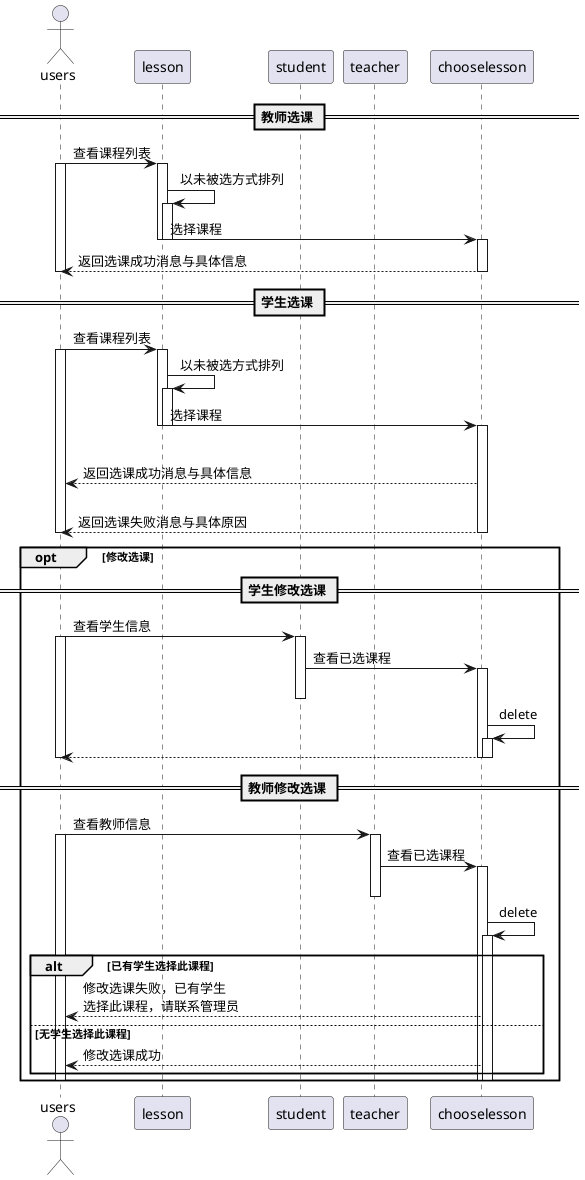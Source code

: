 @startuml
actor users
participant lesson
participant student
participant teacher
participant chooselesson
== 教师选课 ==
users -> lesson:查看课程列表
activate lesson
activate users
lesson ->lesson:以未被选方式排列
activate lesson
lesson ->chooselesson:选择课程
deactivate lesson
deactivate lesson
activate chooselesson
chooselesson --> users:返回选课成功消息与具体信息
deactivate chooselesson
deactivate users
== 学生选课 ==
users -> lesson:查看课程列表
activate lesson
activate users
lesson ->lesson:以未被选方式排列
activate lesson
lesson ->chooselesson:选择课程
deactivate lesson
deactivate lesson
alt 该课程已先有教师选中
    activate chooselesson
    chooselesson --> users:返回选课成功消息与具体信息
else 该课程没有教师教授
    chooselesson --> users:返回选课失败消息与具体原因
    deactivate chooselesson
    deactivate users

opt 修改选课
== 学生修改选课 ==
    users -> student:查看学生信息
    activate student
    activate users
    student -> chooselesson:查看已选课程
    activate chooselesson
    deactivate student
    chooselesson -> chooselesson:delete
    activate chooselesson
    chooselesson --> users
    deactivate chooselesson
    deactivate chooselesson
    deactivate users
== 教师修改选课 ==
    users -> teacher:查看教师信息
    activate teacher
    activate users
    teacher -> chooselesson:查看已选课程
    activate chooselesson
    deactivate teacher
    chooselesson -> chooselesson:delete
    alt 已有学生选择此课程
        activate chooselesson
        chooselesson --> users:修改选课失败，已有学生\n选择此课程，请联系管理员
    else 无学生选择此课程
        chooselesson --> users:修改选课成功
    end
    deactivate chooselesson
    deactivate chooselesson
    deactivate users
end
@enduml